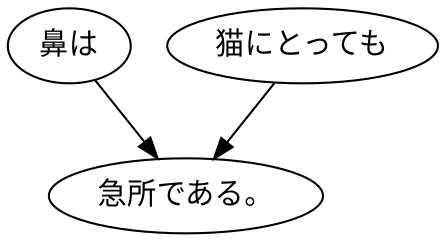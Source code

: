 digraph graph2740 {
	node0 [label="鼻は"];
	node1 [label="猫にとっても"];
	node2 [label="急所である。"];
	node0 -> node2;
	node1 -> node2;
}
